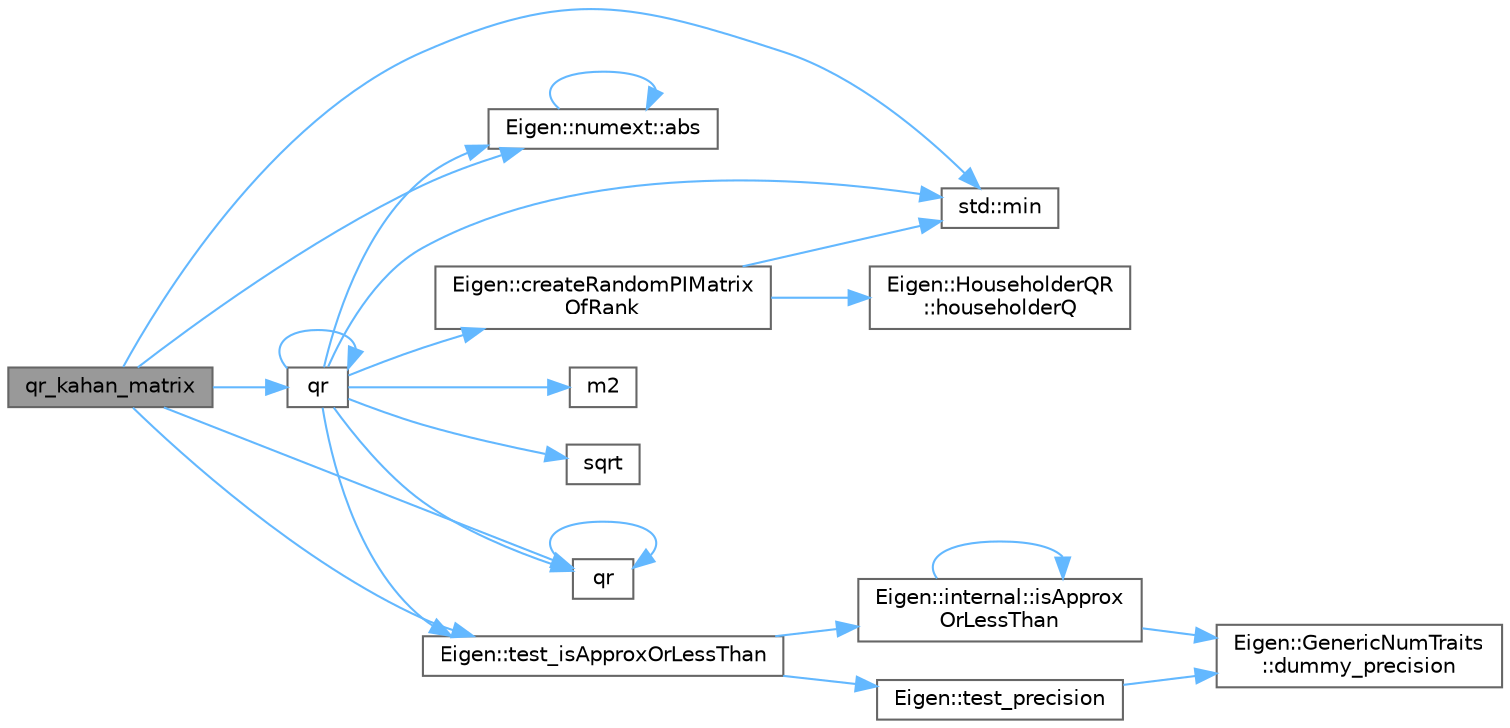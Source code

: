 digraph "qr_kahan_matrix"
{
 // LATEX_PDF_SIZE
  bgcolor="transparent";
  edge [fontname=Helvetica,fontsize=10,labelfontname=Helvetica,labelfontsize=10];
  node [fontname=Helvetica,fontsize=10,shape=box,height=0.2,width=0.4];
  rankdir="LR";
  Node1 [id="Node000001",label="qr_kahan_matrix",height=0.2,width=0.4,color="gray40", fillcolor="grey60", style="filled", fontcolor="black",tooltip=" "];
  Node1 -> Node2 [id="edge23_Node000001_Node000002",color="steelblue1",style="solid",tooltip=" "];
  Node2 [id="Node000002",label="Eigen::numext::abs",height=0.2,width=0.4,color="grey40", fillcolor="white", style="filled",URL="$namespace_eigen_1_1numext.html#ac09cd9261a50a46dd4937868020c7c45",tooltip=" "];
  Node2 -> Node2 [id="edge24_Node000002_Node000002",color="steelblue1",style="solid",tooltip=" "];
  Node1 -> Node3 [id="edge25_Node000001_Node000003",color="steelblue1",style="solid",tooltip=" "];
  Node3 [id="Node000003",label="std::min",height=0.2,width=0.4,color="grey40", fillcolor="white", style="filled",URL="$namespacestd.html#ac7b9885417769949d76890454b6d072e",tooltip=" "];
  Node1 -> Node4 [id="edge26_Node000001_Node000004",color="steelblue1",style="solid",tooltip=" "];
  Node4 [id="Node000004",label="qr",height=0.2,width=0.4,color="grey40", fillcolor="white", style="filled",URL="$qr__colpivoting_8cpp.html#a234047f1d6b0303293c8918968a9670e",tooltip=" "];
  Node4 -> Node2 [id="edge27_Node000004_Node000002",color="steelblue1",style="solid",tooltip=" "];
  Node4 -> Node5 [id="edge28_Node000004_Node000005",color="steelblue1",style="solid",tooltip=" "];
  Node5 [id="Node000005",label="Eigen::createRandomPIMatrix\lOfRank",height=0.2,width=0.4,color="grey40", fillcolor="white", style="filled",URL="$namespace_eigen.html#a0d9a7ddcee5c7c8defaba3628455efb2",tooltip=" "];
  Node5 -> Node6 [id="edge29_Node000005_Node000006",color="steelblue1",style="solid",tooltip=" "];
  Node6 [id="Node000006",label="Eigen::HouseholderQR\l::householderQ",height=0.2,width=0.4,color="grey40", fillcolor="white", style="filled",URL="$class_eigen_1_1_householder_q_r.html#affd506c10ef2d25f56e7b1f9f25ff885",tooltip=" "];
  Node5 -> Node3 [id="edge30_Node000005_Node000003",color="steelblue1",style="solid",tooltip=" "];
  Node4 -> Node7 [id="edge31_Node000004_Node000007",color="steelblue1",style="solid",tooltip=" "];
  Node7 [id="Node000007",label="m2",height=0.2,width=0.4,color="grey40", fillcolor="white", style="filled",URL="$_tutorial___map__using_8cpp.html#ab3a01b595d22393ace0d30d5fa299f76",tooltip=" "];
  Node4 -> Node3 [id="edge32_Node000004_Node000003",color="steelblue1",style="solid",tooltip=" "];
  Node4 -> Node4 [id="edge33_Node000004_Node000004",color="steelblue1",style="solid",tooltip=" "];
  Node4 -> Node8 [id="edge34_Node000004_Node000008",color="steelblue1",style="solid",tooltip=" "];
  Node8 [id="Node000008",label="qr",height=0.2,width=0.4,color="grey40", fillcolor="white", style="filled",URL="$_householder_q_r__householder_q_8cpp.html#ab766ef1a187400b0619104b16613d3cf",tooltip=" "];
  Node8 -> Node8 [id="edge35_Node000008_Node000008",color="steelblue1",style="solid",tooltip=" "];
  Node4 -> Node9 [id="edge36_Node000004_Node000009",color="steelblue1",style="solid",tooltip=" "];
  Node9 [id="Node000009",label="sqrt",height=0.2,width=0.4,color="grey40", fillcolor="white", style="filled",URL="$_array_cwise_unary_ops_8h.html#a656b9217a2fcb6de59dc8d1eb3079cc7",tooltip=" "];
  Node4 -> Node10 [id="edge37_Node000004_Node000010",color="steelblue1",style="solid",tooltip=" "];
  Node10 [id="Node000010",label="Eigen::test_isApproxOrLessThan",height=0.2,width=0.4,color="grey40", fillcolor="white", style="filled",URL="$namespace_eigen.html#a4a04a766a37403320f4c2e041e961611",tooltip=" "];
  Node10 -> Node11 [id="edge38_Node000010_Node000011",color="steelblue1",style="solid",tooltip=" "];
  Node11 [id="Node000011",label="Eigen::internal::isApprox\lOrLessThan",height=0.2,width=0.4,color="grey40", fillcolor="white", style="filled",URL="$namespace_eigen_1_1internal.html#afece450c6344e5a39261f006e0e8513d",tooltip=" "];
  Node11 -> Node12 [id="edge39_Node000011_Node000012",color="steelblue1",style="solid",tooltip=" "];
  Node12 [id="Node000012",label="Eigen::GenericNumTraits\l::dummy_precision",height=0.2,width=0.4,color="grey40", fillcolor="white", style="filled",URL="$struct_eigen_1_1_generic_num_traits.html#a77dc085cf094c377faaf0c520e3e4efa",tooltip=" "];
  Node11 -> Node11 [id="edge40_Node000011_Node000011",color="steelblue1",style="solid",tooltip=" "];
  Node10 -> Node13 [id="edge41_Node000010_Node000013",color="steelblue1",style="solid",tooltip=" "];
  Node13 [id="Node000013",label="Eigen::test_precision",height=0.2,width=0.4,color="grey40", fillcolor="white", style="filled",URL="$namespace_eigen.html#a59fa1c0c2d234197bce8d461a4776793",tooltip=" "];
  Node13 -> Node12 [id="edge42_Node000013_Node000012",color="steelblue1",style="solid",tooltip=" "];
  Node1 -> Node8 [id="edge43_Node000001_Node000008",color="steelblue1",style="solid",tooltip=" "];
  Node1 -> Node10 [id="edge44_Node000001_Node000010",color="steelblue1",style="solid",tooltip=" "];
}
